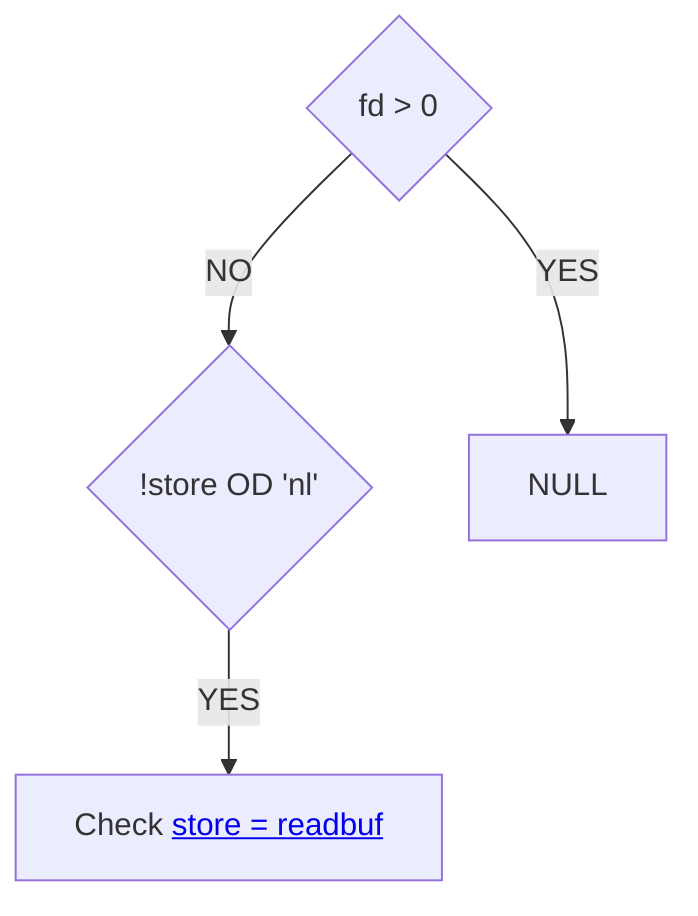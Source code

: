 graph TD
    A{fd > 0} -->|NO| B{!store OD 'nl'}
    A --> |YES|C[NULL]
    B --> |YES|D[Check <a href=https://github.com/ELREKO/get_next_line/blob/main/doc/readbuf.mmd> store = readbuf </a> ]